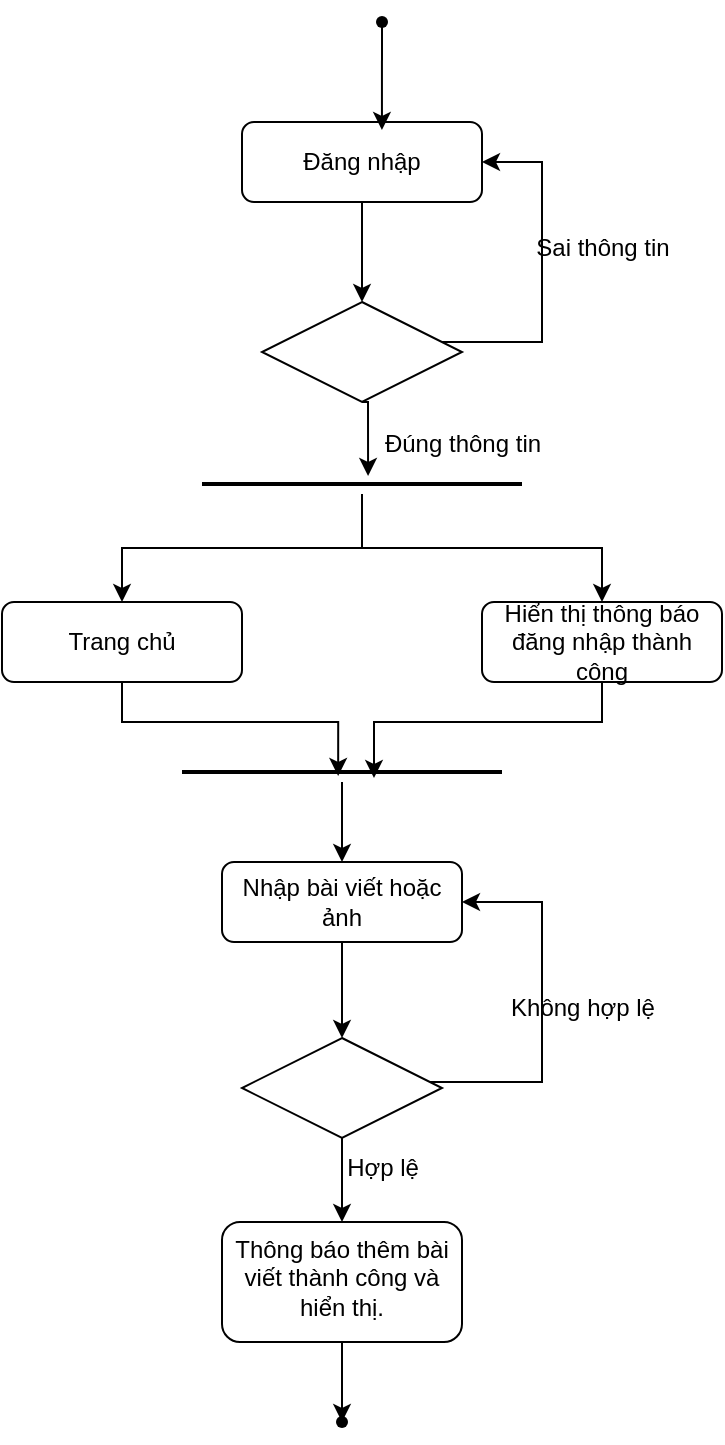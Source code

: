 <mxfile version="25.0.3" pages="7">
  <diagram id="C5RBs43oDa-KdzZeNtuy" name="Đăng bài">
    <mxGraphModel dx="1122" dy="761" grid="1" gridSize="10" guides="1" tooltips="1" connect="1" arrows="1" fold="1" page="1" pageScale="1" pageWidth="827" pageHeight="1169" math="0" shadow="0">
      <root>
        <mxCell id="WIyWlLk6GJQsqaUBKTNV-0" />
        <mxCell id="WIyWlLk6GJQsqaUBKTNV-1" parent="WIyWlLk6GJQsqaUBKTNV-0" />
        <mxCell id="nkSEJ56gzeVU7RZWHMSA-31" style="edgeStyle=orthogonalEdgeStyle;rounded=0;orthogonalLoop=1;jettySize=auto;html=1;" edge="1" parent="WIyWlLk6GJQsqaUBKTNV-1" source="WIyWlLk6GJQsqaUBKTNV-3" target="WIyWlLk6GJQsqaUBKTNV-6">
          <mxGeometry relative="1" as="geometry" />
        </mxCell>
        <mxCell id="WIyWlLk6GJQsqaUBKTNV-3" value="Đăng nhập" style="rounded=1;whiteSpace=wrap;html=1;fontSize=12;glass=0;strokeWidth=1;shadow=0;" parent="WIyWlLk6GJQsqaUBKTNV-1" vertex="1">
          <mxGeometry x="290" y="90" width="120" height="40" as="geometry" />
        </mxCell>
        <mxCell id="nkSEJ56gzeVU7RZWHMSA-39" style="edgeStyle=orthogonalEdgeStyle;rounded=0;orthogonalLoop=1;jettySize=auto;html=1;entryX=1;entryY=0.5;entryDx=0;entryDy=0;" edge="1" parent="WIyWlLk6GJQsqaUBKTNV-1" source="WIyWlLk6GJQsqaUBKTNV-6" target="WIyWlLk6GJQsqaUBKTNV-3">
          <mxGeometry relative="1" as="geometry">
            <Array as="points">
              <mxPoint x="440" y="200" />
              <mxPoint x="440" y="110" />
            </Array>
          </mxGeometry>
        </mxCell>
        <mxCell id="WIyWlLk6GJQsqaUBKTNV-6" value="" style="rhombus;whiteSpace=wrap;html=1;shadow=0;fontFamily=Helvetica;fontSize=12;align=center;strokeWidth=1;spacing=6;spacingTop=-4;" parent="WIyWlLk6GJQsqaUBKTNV-1" vertex="1">
          <mxGeometry x="300" y="180" width="100" height="50" as="geometry" />
        </mxCell>
        <mxCell id="nkSEJ56gzeVU7RZWHMSA-0" value="" style="shape=waypoint;sketch=0;fillStyle=solid;size=6;pointerEvents=1;points=[];fillColor=none;resizable=0;rotatable=0;perimeter=centerPerimeter;snapToPoint=1;" vertex="1" parent="WIyWlLk6GJQsqaUBKTNV-1">
          <mxGeometry x="350" y="30" width="20" height="20" as="geometry" />
        </mxCell>
        <mxCell id="nkSEJ56gzeVU7RZWHMSA-35" style="edgeStyle=orthogonalEdgeStyle;rounded=0;orthogonalLoop=1;jettySize=auto;html=1;entryX=0.5;entryY=0;entryDx=0;entryDy=0;" edge="1" parent="WIyWlLk6GJQsqaUBKTNV-1" source="nkSEJ56gzeVU7RZWHMSA-2" target="nkSEJ56gzeVU7RZWHMSA-3">
          <mxGeometry relative="1" as="geometry" />
        </mxCell>
        <mxCell id="nkSEJ56gzeVU7RZWHMSA-36" style="edgeStyle=orthogonalEdgeStyle;rounded=0;orthogonalLoop=1;jettySize=auto;html=1;entryX=0.5;entryY=0;entryDx=0;entryDy=0;" edge="1" parent="WIyWlLk6GJQsqaUBKTNV-1" source="nkSEJ56gzeVU7RZWHMSA-2" target="nkSEJ56gzeVU7RZWHMSA-4">
          <mxGeometry relative="1" as="geometry" />
        </mxCell>
        <mxCell id="nkSEJ56gzeVU7RZWHMSA-2" value="" style="line;strokeWidth=2;html=1;" vertex="1" parent="WIyWlLk6GJQsqaUBKTNV-1">
          <mxGeometry x="270" y="266" width="160" height="10" as="geometry" />
        </mxCell>
        <mxCell id="nkSEJ56gzeVU7RZWHMSA-3" value="Trang chủ" style="rounded=1;whiteSpace=wrap;html=1;fontSize=12;glass=0;strokeWidth=1;shadow=0;" vertex="1" parent="WIyWlLk6GJQsqaUBKTNV-1">
          <mxGeometry x="170" y="330" width="120" height="40" as="geometry" />
        </mxCell>
        <mxCell id="nkSEJ56gzeVU7RZWHMSA-4" value="Hiển thị thông báo đăng nhập thành công" style="rounded=1;whiteSpace=wrap;html=1;fontSize=12;glass=0;strokeWidth=1;shadow=0;" vertex="1" parent="WIyWlLk6GJQsqaUBKTNV-1">
          <mxGeometry x="410" y="330" width="120" height="40" as="geometry" />
        </mxCell>
        <mxCell id="nkSEJ56gzeVU7RZWHMSA-29" style="edgeStyle=orthogonalEdgeStyle;rounded=0;orthogonalLoop=1;jettySize=auto;html=1;" edge="1" parent="WIyWlLk6GJQsqaUBKTNV-1" source="nkSEJ56gzeVU7RZWHMSA-5" target="nkSEJ56gzeVU7RZWHMSA-6">
          <mxGeometry relative="1" as="geometry" />
        </mxCell>
        <mxCell id="nkSEJ56gzeVU7RZWHMSA-5" value="" style="line;strokeWidth=2;html=1;" vertex="1" parent="WIyWlLk6GJQsqaUBKTNV-1">
          <mxGeometry x="260" y="410" width="160" height="10" as="geometry" />
        </mxCell>
        <mxCell id="nkSEJ56gzeVU7RZWHMSA-23" value="" style="edgeStyle=orthogonalEdgeStyle;rounded=0;orthogonalLoop=1;jettySize=auto;html=1;" edge="1" parent="WIyWlLk6GJQsqaUBKTNV-1" source="nkSEJ56gzeVU7RZWHMSA-6" target="nkSEJ56gzeVU7RZWHMSA-18">
          <mxGeometry relative="1" as="geometry" />
        </mxCell>
        <mxCell id="nkSEJ56gzeVU7RZWHMSA-6" value="Nhập bài viết hoặc ảnh" style="rounded=1;whiteSpace=wrap;html=1;fontSize=12;glass=0;strokeWidth=1;shadow=0;" vertex="1" parent="WIyWlLk6GJQsqaUBKTNV-1">
          <mxGeometry x="280" y="460" width="120" height="40" as="geometry" />
        </mxCell>
        <mxCell id="nkSEJ56gzeVU7RZWHMSA-25" value="" style="edgeStyle=orthogonalEdgeStyle;rounded=0;orthogonalLoop=1;jettySize=auto;html=1;" edge="1" parent="WIyWlLk6GJQsqaUBKTNV-1" source="nkSEJ56gzeVU7RZWHMSA-18" target="nkSEJ56gzeVU7RZWHMSA-24">
          <mxGeometry relative="1" as="geometry" />
        </mxCell>
        <mxCell id="nkSEJ56gzeVU7RZWHMSA-27" style="edgeStyle=orthogonalEdgeStyle;rounded=0;orthogonalLoop=1;jettySize=auto;html=1;entryX=1;entryY=0.5;entryDx=0;entryDy=0;" edge="1" parent="WIyWlLk6GJQsqaUBKTNV-1" source="nkSEJ56gzeVU7RZWHMSA-18" target="nkSEJ56gzeVU7RZWHMSA-6">
          <mxGeometry relative="1" as="geometry">
            <Array as="points">
              <mxPoint x="440" y="570" />
              <mxPoint x="440" y="480" />
            </Array>
          </mxGeometry>
        </mxCell>
        <mxCell id="nkSEJ56gzeVU7RZWHMSA-18" value="" style="rhombus;whiteSpace=wrap;html=1;shadow=0;fontFamily=Helvetica;fontSize=12;align=center;strokeWidth=1;spacing=6;spacingTop=-4;" vertex="1" parent="WIyWlLk6GJQsqaUBKTNV-1">
          <mxGeometry x="290" y="548" width="100" height="50" as="geometry" />
        </mxCell>
        <mxCell id="nkSEJ56gzeVU7RZWHMSA-45" value="" style="edgeStyle=orthogonalEdgeStyle;rounded=0;orthogonalLoop=1;jettySize=auto;html=1;" edge="1" parent="WIyWlLk6GJQsqaUBKTNV-1" source="nkSEJ56gzeVU7RZWHMSA-24" target="nkSEJ56gzeVU7RZWHMSA-44">
          <mxGeometry relative="1" as="geometry" />
        </mxCell>
        <mxCell id="nkSEJ56gzeVU7RZWHMSA-24" value="Thông báo thêm bài viết thành công và hiển thị." style="rounded=1;whiteSpace=wrap;html=1;shadow=0;strokeWidth=1;spacing=6;spacingTop=-4;" vertex="1" parent="WIyWlLk6GJQsqaUBKTNV-1">
          <mxGeometry x="280" y="640" width="120" height="60" as="geometry" />
        </mxCell>
        <mxCell id="nkSEJ56gzeVU7RZWHMSA-26" value="Hợp lệ" style="text;html=1;align=center;verticalAlign=middle;resizable=0;points=[];autosize=1;strokeColor=none;fillColor=none;" vertex="1" parent="WIyWlLk6GJQsqaUBKTNV-1">
          <mxGeometry x="330" y="598" width="60" height="30" as="geometry" />
        </mxCell>
        <mxCell id="nkSEJ56gzeVU7RZWHMSA-28" value="Không hợp lệ" style="text;html=1;align=center;verticalAlign=middle;resizable=0;points=[];autosize=1;strokeColor=none;fillColor=none;" vertex="1" parent="WIyWlLk6GJQsqaUBKTNV-1">
          <mxGeometry x="410" y="518" width="100" height="30" as="geometry" />
        </mxCell>
        <mxCell id="nkSEJ56gzeVU7RZWHMSA-34" style="edgeStyle=orthogonalEdgeStyle;rounded=0;orthogonalLoop=1;jettySize=auto;html=1;exitX=0.5;exitY=1;exitDx=0;exitDy=0;entryX=0.519;entryY=0.1;entryDx=0;entryDy=0;entryPerimeter=0;" edge="1" parent="WIyWlLk6GJQsqaUBKTNV-1" source="WIyWlLk6GJQsqaUBKTNV-6" target="nkSEJ56gzeVU7RZWHMSA-2">
          <mxGeometry relative="1" as="geometry" />
        </mxCell>
        <mxCell id="nkSEJ56gzeVU7RZWHMSA-37" style="edgeStyle=orthogonalEdgeStyle;rounded=0;orthogonalLoop=1;jettySize=auto;html=1;exitX=0.5;exitY=1;exitDx=0;exitDy=0;entryX=0.488;entryY=0.7;entryDx=0;entryDy=0;entryPerimeter=0;" edge="1" parent="WIyWlLk6GJQsqaUBKTNV-1" source="nkSEJ56gzeVU7RZWHMSA-3" target="nkSEJ56gzeVU7RZWHMSA-5">
          <mxGeometry relative="1" as="geometry" />
        </mxCell>
        <mxCell id="nkSEJ56gzeVU7RZWHMSA-38" style="edgeStyle=orthogonalEdgeStyle;rounded=0;orthogonalLoop=1;jettySize=auto;html=1;exitX=0.5;exitY=1;exitDx=0;exitDy=0;entryX=0.6;entryY=0.8;entryDx=0;entryDy=0;entryPerimeter=0;" edge="1" parent="WIyWlLk6GJQsqaUBKTNV-1" source="nkSEJ56gzeVU7RZWHMSA-4" target="nkSEJ56gzeVU7RZWHMSA-5">
          <mxGeometry relative="1" as="geometry" />
        </mxCell>
        <mxCell id="nkSEJ56gzeVU7RZWHMSA-41" value="Sai thông tin" style="text;html=1;align=center;verticalAlign=middle;resizable=0;points=[];autosize=1;strokeColor=none;fillColor=none;" vertex="1" parent="WIyWlLk6GJQsqaUBKTNV-1">
          <mxGeometry x="425" y="138" width="90" height="30" as="geometry" />
        </mxCell>
        <mxCell id="nkSEJ56gzeVU7RZWHMSA-42" value="Đúng thông tin" style="text;html=1;align=center;verticalAlign=middle;resizable=0;points=[];autosize=1;strokeColor=none;fillColor=none;" vertex="1" parent="WIyWlLk6GJQsqaUBKTNV-1">
          <mxGeometry x="350" y="236" width="100" height="30" as="geometry" />
        </mxCell>
        <mxCell id="nkSEJ56gzeVU7RZWHMSA-44" value="" style="shape=waypoint;sketch=0;size=6;pointerEvents=1;points=[];fillColor=default;resizable=0;rotatable=0;perimeter=centerPerimeter;snapToPoint=1;rounded=1;shadow=0;strokeWidth=1;spacing=6;spacingTop=-4;" vertex="1" parent="WIyWlLk6GJQsqaUBKTNV-1">
          <mxGeometry x="330" y="730" width="20" height="20" as="geometry" />
        </mxCell>
        <mxCell id="nkSEJ56gzeVU7RZWHMSA-46" style="edgeStyle=orthogonalEdgeStyle;rounded=0;orthogonalLoop=1;jettySize=auto;html=1;entryX=0.583;entryY=0.1;entryDx=0;entryDy=0;entryPerimeter=0;" edge="1" parent="WIyWlLk6GJQsqaUBKTNV-1" source="nkSEJ56gzeVU7RZWHMSA-0" target="WIyWlLk6GJQsqaUBKTNV-3">
          <mxGeometry relative="1" as="geometry" />
        </mxCell>
      </root>
    </mxGraphModel>
  </diagram>
  <diagram id="K90Yf_XAhgOOev54uccW" name="Like, unlike">
    <mxGraphModel dx="1122" dy="761" grid="1" gridSize="10" guides="1" tooltips="1" connect="1" arrows="1" fold="1" page="1" pageScale="1" pageWidth="827" pageHeight="1169" math="0" shadow="0">
      <root>
        <mxCell id="0" />
        <mxCell id="1" parent="0" />
        <mxCell id="tVnzVHlDofgtO9YpTmEy-1" style="edgeStyle=orthogonalEdgeStyle;rounded=0;orthogonalLoop=1;jettySize=auto;html=1;" edge="1" parent="1" source="tVnzVHlDofgtO9YpTmEy-2" target="tVnzVHlDofgtO9YpTmEy-4">
          <mxGeometry relative="1" as="geometry" />
        </mxCell>
        <mxCell id="tVnzVHlDofgtO9YpTmEy-2" value="Đăng nhập" style="rounded=1;whiteSpace=wrap;html=1;fontSize=12;glass=0;strokeWidth=1;shadow=0;" vertex="1" parent="1">
          <mxGeometry x="290" y="90" width="120" height="40" as="geometry" />
        </mxCell>
        <mxCell id="tVnzVHlDofgtO9YpTmEy-3" style="edgeStyle=orthogonalEdgeStyle;rounded=0;orthogonalLoop=1;jettySize=auto;html=1;entryX=1;entryY=0.5;entryDx=0;entryDy=0;" edge="1" parent="1" source="tVnzVHlDofgtO9YpTmEy-4" target="tVnzVHlDofgtO9YpTmEy-2">
          <mxGeometry relative="1" as="geometry">
            <Array as="points">
              <mxPoint x="440" y="200" />
              <mxPoint x="440" y="110" />
            </Array>
          </mxGeometry>
        </mxCell>
        <mxCell id="tVnzVHlDofgtO9YpTmEy-4" value="" style="rhombus;whiteSpace=wrap;html=1;shadow=0;fontFamily=Helvetica;fontSize=12;align=center;strokeWidth=1;spacing=6;spacingTop=-4;" vertex="1" parent="1">
          <mxGeometry x="300" y="180" width="100" height="50" as="geometry" />
        </mxCell>
        <mxCell id="tVnzVHlDofgtO9YpTmEy-5" value="" style="shape=waypoint;sketch=0;fillStyle=solid;size=6;pointerEvents=1;points=[];fillColor=none;resizable=0;rotatable=0;perimeter=centerPerimeter;snapToPoint=1;" vertex="1" parent="1">
          <mxGeometry x="350" y="30" width="20" height="20" as="geometry" />
        </mxCell>
        <mxCell id="tVnzVHlDofgtO9YpTmEy-6" style="edgeStyle=orthogonalEdgeStyle;rounded=0;orthogonalLoop=1;jettySize=auto;html=1;entryX=0.5;entryY=0;entryDx=0;entryDy=0;" edge="1" parent="1" source="tVnzVHlDofgtO9YpTmEy-8" target="tVnzVHlDofgtO9YpTmEy-9">
          <mxGeometry relative="1" as="geometry" />
        </mxCell>
        <mxCell id="tVnzVHlDofgtO9YpTmEy-7" style="edgeStyle=orthogonalEdgeStyle;rounded=0;orthogonalLoop=1;jettySize=auto;html=1;entryX=0.5;entryY=0;entryDx=0;entryDy=0;" edge="1" parent="1" source="tVnzVHlDofgtO9YpTmEy-8" target="tVnzVHlDofgtO9YpTmEy-10">
          <mxGeometry relative="1" as="geometry" />
        </mxCell>
        <mxCell id="tVnzVHlDofgtO9YpTmEy-8" value="" style="line;strokeWidth=2;html=1;" vertex="1" parent="1">
          <mxGeometry x="270" y="266" width="160" height="10" as="geometry" />
        </mxCell>
        <mxCell id="tVnzVHlDofgtO9YpTmEy-9" value="Trang chủ" style="rounded=1;whiteSpace=wrap;html=1;fontSize=12;glass=0;strokeWidth=1;shadow=0;" vertex="1" parent="1">
          <mxGeometry x="170" y="330" width="120" height="40" as="geometry" />
        </mxCell>
        <mxCell id="tVnzVHlDofgtO9YpTmEy-10" value="Hiển thị thông báo đăng nhập thành công" style="rounded=1;whiteSpace=wrap;html=1;fontSize=12;glass=0;strokeWidth=1;shadow=0;" vertex="1" parent="1">
          <mxGeometry x="410" y="330" width="120" height="40" as="geometry" />
        </mxCell>
        <mxCell id="tVnzVHlDofgtO9YpTmEy-11" style="edgeStyle=orthogonalEdgeStyle;rounded=0;orthogonalLoop=1;jettySize=auto;html=1;" edge="1" parent="1" source="tVnzVHlDofgtO9YpTmEy-12" target="tVnzVHlDofgtO9YpTmEy-14">
          <mxGeometry relative="1" as="geometry" />
        </mxCell>
        <mxCell id="tVnzVHlDofgtO9YpTmEy-12" value="" style="line;strokeWidth=2;html=1;" vertex="1" parent="1">
          <mxGeometry x="260" y="410" width="160" height="10" as="geometry" />
        </mxCell>
        <mxCell id="tVnzVHlDofgtO9YpTmEy-13" value="" style="edgeStyle=orthogonalEdgeStyle;rounded=0;orthogonalLoop=1;jettySize=auto;html=1;" edge="1" parent="1" source="tVnzVHlDofgtO9YpTmEy-14" target="tVnzVHlDofgtO9YpTmEy-17">
          <mxGeometry relative="1" as="geometry" />
        </mxCell>
        <mxCell id="tVnzVHlDofgtO9YpTmEy-14" value="Nhấn vào nút tim" style="rounded=1;whiteSpace=wrap;html=1;fontSize=12;glass=0;strokeWidth=1;shadow=0;" vertex="1" parent="1">
          <mxGeometry x="280" y="460" width="120" height="40" as="geometry" />
        </mxCell>
        <mxCell id="tVnzVHlDofgtO9YpTmEy-15" value="" style="edgeStyle=orthogonalEdgeStyle;rounded=0;orthogonalLoop=1;jettySize=auto;html=1;" edge="1" parent="1" source="tVnzVHlDofgtO9YpTmEy-17" target="tVnzVHlDofgtO9YpTmEy-19">
          <mxGeometry relative="1" as="geometry" />
        </mxCell>
        <mxCell id="tVnzVHlDofgtO9YpTmEy-29" style="edgeStyle=orthogonalEdgeStyle;rounded=0;orthogonalLoop=1;jettySize=auto;html=1;" edge="1" parent="1" source="tVnzVHlDofgtO9YpTmEy-17">
          <mxGeometry relative="1" as="geometry">
            <mxPoint x="470" y="650" as="targetPoint" />
          </mxGeometry>
        </mxCell>
        <mxCell id="tVnzVHlDofgtO9YpTmEy-17" value="" style="rhombus;whiteSpace=wrap;html=1;shadow=0;fontFamily=Helvetica;fontSize=12;align=center;strokeWidth=1;spacing=6;spacingTop=-4;" vertex="1" parent="1">
          <mxGeometry x="290" y="548" width="100" height="50" as="geometry" />
        </mxCell>
        <mxCell id="tVnzVHlDofgtO9YpTmEy-18" value="" style="edgeStyle=orthogonalEdgeStyle;rounded=0;orthogonalLoop=1;jettySize=auto;html=1;" edge="1" parent="1" source="tVnzVHlDofgtO9YpTmEy-19" target="tVnzVHlDofgtO9YpTmEy-27">
          <mxGeometry relative="1" as="geometry" />
        </mxCell>
        <mxCell id="tVnzVHlDofgtO9YpTmEy-19" value="Huỷ like" style="rounded=1;whiteSpace=wrap;html=1;shadow=0;strokeWidth=1;spacing=6;spacingTop=-4;" vertex="1" parent="1">
          <mxGeometry x="150" y="650" width="120" height="60" as="geometry" />
        </mxCell>
        <mxCell id="tVnzVHlDofgtO9YpTmEy-20" value="đã like" style="text;html=1;align=center;verticalAlign=middle;resizable=0;points=[];autosize=1;strokeColor=none;fillColor=none;" vertex="1" parent="1">
          <mxGeometry x="220" y="568" width="60" height="30" as="geometry" />
        </mxCell>
        <mxCell id="tVnzVHlDofgtO9YpTmEy-22" style="edgeStyle=orthogonalEdgeStyle;rounded=0;orthogonalLoop=1;jettySize=auto;html=1;exitX=0.5;exitY=1;exitDx=0;exitDy=0;entryX=0.519;entryY=0.1;entryDx=0;entryDy=0;entryPerimeter=0;" edge="1" parent="1" source="tVnzVHlDofgtO9YpTmEy-4" target="tVnzVHlDofgtO9YpTmEy-8">
          <mxGeometry relative="1" as="geometry" />
        </mxCell>
        <mxCell id="tVnzVHlDofgtO9YpTmEy-23" style="edgeStyle=orthogonalEdgeStyle;rounded=0;orthogonalLoop=1;jettySize=auto;html=1;exitX=0.5;exitY=1;exitDx=0;exitDy=0;entryX=0.488;entryY=0.7;entryDx=0;entryDy=0;entryPerimeter=0;" edge="1" parent="1" source="tVnzVHlDofgtO9YpTmEy-9" target="tVnzVHlDofgtO9YpTmEy-12">
          <mxGeometry relative="1" as="geometry" />
        </mxCell>
        <mxCell id="tVnzVHlDofgtO9YpTmEy-24" style="edgeStyle=orthogonalEdgeStyle;rounded=0;orthogonalLoop=1;jettySize=auto;html=1;exitX=0.5;exitY=1;exitDx=0;exitDy=0;entryX=0.6;entryY=0.8;entryDx=0;entryDy=0;entryPerimeter=0;" edge="1" parent="1" source="tVnzVHlDofgtO9YpTmEy-10" target="tVnzVHlDofgtO9YpTmEy-12">
          <mxGeometry relative="1" as="geometry" />
        </mxCell>
        <mxCell id="tVnzVHlDofgtO9YpTmEy-25" value="Sai thông tin" style="text;html=1;align=center;verticalAlign=middle;resizable=0;points=[];autosize=1;strokeColor=none;fillColor=none;" vertex="1" parent="1">
          <mxGeometry x="425" y="138" width="90" height="30" as="geometry" />
        </mxCell>
        <mxCell id="tVnzVHlDofgtO9YpTmEy-26" value="Đúng thông tin" style="text;html=1;align=center;verticalAlign=middle;resizable=0;points=[];autosize=1;strokeColor=none;fillColor=none;" vertex="1" parent="1">
          <mxGeometry x="350" y="236" width="100" height="30" as="geometry" />
        </mxCell>
        <mxCell id="tVnzVHlDofgtO9YpTmEy-27" value="" style="shape=waypoint;sketch=0;size=6;pointerEvents=1;points=[];fillColor=default;resizable=0;rotatable=0;perimeter=centerPerimeter;snapToPoint=1;rounded=1;shadow=0;strokeWidth=1;spacing=6;spacingTop=-4;" vertex="1" parent="1">
          <mxGeometry x="330" y="730" width="20" height="20" as="geometry" />
        </mxCell>
        <mxCell id="tVnzVHlDofgtO9YpTmEy-28" style="edgeStyle=orthogonalEdgeStyle;rounded=0;orthogonalLoop=1;jettySize=auto;html=1;entryX=0.583;entryY=0.1;entryDx=0;entryDy=0;entryPerimeter=0;" edge="1" parent="1" source="tVnzVHlDofgtO9YpTmEy-5" target="tVnzVHlDofgtO9YpTmEy-2">
          <mxGeometry relative="1" as="geometry" />
        </mxCell>
        <mxCell id="tVnzVHlDofgtO9YpTmEy-30" value="Like" style="rounded=1;whiteSpace=wrap;html=1;shadow=0;strokeWidth=1;spacing=6;spacingTop=-4;" vertex="1" parent="1">
          <mxGeometry x="395" y="650" width="120" height="60" as="geometry" />
        </mxCell>
        <mxCell id="tVnzVHlDofgtO9YpTmEy-31" value="chưa like" style="text;html=1;align=center;verticalAlign=middle;resizable=0;points=[];autosize=1;strokeColor=none;fillColor=none;" vertex="1" parent="1">
          <mxGeometry x="395" y="568" width="70" height="30" as="geometry" />
        </mxCell>
        <mxCell id="tVnzVHlDofgtO9YpTmEy-32" style="edgeStyle=orthogonalEdgeStyle;rounded=0;orthogonalLoop=1;jettySize=auto;html=1;entryX=0.95;entryY=0.1;entryDx=0;entryDy=0;entryPerimeter=0;" edge="1" parent="1" source="tVnzVHlDofgtO9YpTmEy-30" target="tVnzVHlDofgtO9YpTmEy-27">
          <mxGeometry relative="1" as="geometry" />
        </mxCell>
      </root>
    </mxGraphModel>
  </diagram>
  <diagram id="H2X7flmIRP6eViFowatd" name="bình luận">
    <mxGraphModel dx="1122" dy="761" grid="1" gridSize="10" guides="1" tooltips="1" connect="1" arrows="1" fold="1" page="1" pageScale="1" pageWidth="827" pageHeight="1169" math="0" shadow="0">
      <root>
        <mxCell id="0" />
        <mxCell id="1" parent="0" />
        <mxCell id="NW7a0DIN8bMakrjxMVcD-1" style="edgeStyle=orthogonalEdgeStyle;rounded=0;orthogonalLoop=1;jettySize=auto;html=1;" edge="1" parent="1" source="NW7a0DIN8bMakrjxMVcD-2" target="NW7a0DIN8bMakrjxMVcD-4">
          <mxGeometry relative="1" as="geometry" />
        </mxCell>
        <mxCell id="NW7a0DIN8bMakrjxMVcD-2" value="Đăng nhập" style="rounded=1;whiteSpace=wrap;html=1;fontSize=12;glass=0;strokeWidth=1;shadow=0;" vertex="1" parent="1">
          <mxGeometry x="290" y="90" width="120" height="40" as="geometry" />
        </mxCell>
        <mxCell id="NW7a0DIN8bMakrjxMVcD-3" style="edgeStyle=orthogonalEdgeStyle;rounded=0;orthogonalLoop=1;jettySize=auto;html=1;entryX=1;entryY=0.5;entryDx=0;entryDy=0;" edge="1" parent="1" source="NW7a0DIN8bMakrjxMVcD-4" target="NW7a0DIN8bMakrjxMVcD-2">
          <mxGeometry relative="1" as="geometry">
            <Array as="points">
              <mxPoint x="440" y="200" />
              <mxPoint x="440" y="110" />
            </Array>
          </mxGeometry>
        </mxCell>
        <mxCell id="NW7a0DIN8bMakrjxMVcD-4" value="" style="rhombus;whiteSpace=wrap;html=1;shadow=0;fontFamily=Helvetica;fontSize=12;align=center;strokeWidth=1;spacing=6;spacingTop=-4;" vertex="1" parent="1">
          <mxGeometry x="300" y="180" width="100" height="50" as="geometry" />
        </mxCell>
        <mxCell id="NW7a0DIN8bMakrjxMVcD-5" value="" style="shape=waypoint;sketch=0;fillStyle=solid;size=6;pointerEvents=1;points=[];fillColor=none;resizable=0;rotatable=0;perimeter=centerPerimeter;snapToPoint=1;" vertex="1" parent="1">
          <mxGeometry x="350" y="30" width="20" height="20" as="geometry" />
        </mxCell>
        <mxCell id="NW7a0DIN8bMakrjxMVcD-6" style="edgeStyle=orthogonalEdgeStyle;rounded=0;orthogonalLoop=1;jettySize=auto;html=1;entryX=0.5;entryY=0;entryDx=0;entryDy=0;" edge="1" parent="1" source="NW7a0DIN8bMakrjxMVcD-8" target="NW7a0DIN8bMakrjxMVcD-9">
          <mxGeometry relative="1" as="geometry" />
        </mxCell>
        <mxCell id="NW7a0DIN8bMakrjxMVcD-7" style="edgeStyle=orthogonalEdgeStyle;rounded=0;orthogonalLoop=1;jettySize=auto;html=1;entryX=0.5;entryY=0;entryDx=0;entryDy=0;" edge="1" parent="1" source="NW7a0DIN8bMakrjxMVcD-8" target="NW7a0DIN8bMakrjxMVcD-10">
          <mxGeometry relative="1" as="geometry" />
        </mxCell>
        <mxCell id="NW7a0DIN8bMakrjxMVcD-8" value="" style="line;strokeWidth=2;html=1;" vertex="1" parent="1">
          <mxGeometry x="270" y="266" width="160" height="10" as="geometry" />
        </mxCell>
        <mxCell id="NW7a0DIN8bMakrjxMVcD-9" value="Trang chủ" style="rounded=1;whiteSpace=wrap;html=1;fontSize=12;glass=0;strokeWidth=1;shadow=0;" vertex="1" parent="1">
          <mxGeometry x="170" y="330" width="120" height="40" as="geometry" />
        </mxCell>
        <mxCell id="NW7a0DIN8bMakrjxMVcD-10" value="Hiển thị thông báo đăng nhập thành công" style="rounded=1;whiteSpace=wrap;html=1;fontSize=12;glass=0;strokeWidth=1;shadow=0;" vertex="1" parent="1">
          <mxGeometry x="410" y="330" width="120" height="40" as="geometry" />
        </mxCell>
        <mxCell id="NW7a0DIN8bMakrjxMVcD-11" style="edgeStyle=orthogonalEdgeStyle;rounded=0;orthogonalLoop=1;jettySize=auto;html=1;" edge="1" parent="1" source="NW7a0DIN8bMakrjxMVcD-12" target="NW7a0DIN8bMakrjxMVcD-14">
          <mxGeometry relative="1" as="geometry" />
        </mxCell>
        <mxCell id="NW7a0DIN8bMakrjxMVcD-12" value="" style="line;strokeWidth=2;html=1;" vertex="1" parent="1">
          <mxGeometry x="260" y="410" width="160" height="10" as="geometry" />
        </mxCell>
        <mxCell id="NW7a0DIN8bMakrjxMVcD-31" value="" style="edgeStyle=orthogonalEdgeStyle;rounded=0;orthogonalLoop=1;jettySize=auto;html=1;" edge="1" parent="1" source="NW7a0DIN8bMakrjxMVcD-14" target="NW7a0DIN8bMakrjxMVcD-30">
          <mxGeometry relative="1" as="geometry" />
        </mxCell>
        <mxCell id="NW7a0DIN8bMakrjxMVcD-14" value="Nhấn vào biểu tượng bình luận" style="rounded=1;whiteSpace=wrap;html=1;fontSize=12;glass=0;strokeWidth=1;shadow=0;" vertex="1" parent="1">
          <mxGeometry x="280" y="460" width="120" height="40" as="geometry" />
        </mxCell>
        <mxCell id="NW7a0DIN8bMakrjxMVcD-22" style="edgeStyle=orthogonalEdgeStyle;rounded=0;orthogonalLoop=1;jettySize=auto;html=1;exitX=0.5;exitY=1;exitDx=0;exitDy=0;entryX=0.519;entryY=0.1;entryDx=0;entryDy=0;entryPerimeter=0;" edge="1" parent="1" source="NW7a0DIN8bMakrjxMVcD-4" target="NW7a0DIN8bMakrjxMVcD-8">
          <mxGeometry relative="1" as="geometry" />
        </mxCell>
        <mxCell id="NW7a0DIN8bMakrjxMVcD-23" style="edgeStyle=orthogonalEdgeStyle;rounded=0;orthogonalLoop=1;jettySize=auto;html=1;exitX=0.5;exitY=1;exitDx=0;exitDy=0;entryX=0.488;entryY=0.7;entryDx=0;entryDy=0;entryPerimeter=0;" edge="1" parent="1" source="NW7a0DIN8bMakrjxMVcD-9" target="NW7a0DIN8bMakrjxMVcD-12">
          <mxGeometry relative="1" as="geometry" />
        </mxCell>
        <mxCell id="NW7a0DIN8bMakrjxMVcD-24" style="edgeStyle=orthogonalEdgeStyle;rounded=0;orthogonalLoop=1;jettySize=auto;html=1;exitX=0.5;exitY=1;exitDx=0;exitDy=0;entryX=0.6;entryY=0.8;entryDx=0;entryDy=0;entryPerimeter=0;" edge="1" parent="1" source="NW7a0DIN8bMakrjxMVcD-10" target="NW7a0DIN8bMakrjxMVcD-12">
          <mxGeometry relative="1" as="geometry" />
        </mxCell>
        <mxCell id="NW7a0DIN8bMakrjxMVcD-25" value="Sai thông tin" style="text;html=1;align=center;verticalAlign=middle;resizable=0;points=[];autosize=1;strokeColor=none;fillColor=none;" vertex="1" parent="1">
          <mxGeometry x="425" y="138" width="90" height="30" as="geometry" />
        </mxCell>
        <mxCell id="NW7a0DIN8bMakrjxMVcD-26" value="Đúng thông tin" style="text;html=1;align=center;verticalAlign=middle;resizable=0;points=[];autosize=1;strokeColor=none;fillColor=none;" vertex="1" parent="1">
          <mxGeometry x="350" y="236" width="100" height="30" as="geometry" />
        </mxCell>
        <mxCell id="NW7a0DIN8bMakrjxMVcD-28" style="edgeStyle=orthogonalEdgeStyle;rounded=0;orthogonalLoop=1;jettySize=auto;html=1;entryX=0.583;entryY=0.1;entryDx=0;entryDy=0;entryPerimeter=0;" edge="1" parent="1" source="NW7a0DIN8bMakrjxMVcD-5" target="NW7a0DIN8bMakrjxMVcD-2">
          <mxGeometry relative="1" as="geometry" />
        </mxCell>
        <mxCell id="NW7a0DIN8bMakrjxMVcD-33" value="" style="edgeStyle=orthogonalEdgeStyle;rounded=0;orthogonalLoop=1;jettySize=auto;html=1;" edge="1" parent="1" source="NW7a0DIN8bMakrjxMVcD-30" target="NW7a0DIN8bMakrjxMVcD-32">
          <mxGeometry relative="1" as="geometry" />
        </mxCell>
        <mxCell id="NW7a0DIN8bMakrjxMVcD-30" value="Thêm bình luận" style="rounded=1;whiteSpace=wrap;html=1;fontSize=12;glass=0;strokeWidth=1;shadow=0;" vertex="1" parent="1">
          <mxGeometry x="280" y="550" width="120" height="40" as="geometry" />
        </mxCell>
        <mxCell id="NW7a0DIN8bMakrjxMVcD-35" value="" style="edgeStyle=orthogonalEdgeStyle;rounded=0;orthogonalLoop=1;jettySize=auto;html=1;" edge="1" parent="1" source="NW7a0DIN8bMakrjxMVcD-32" target="NW7a0DIN8bMakrjxMVcD-34">
          <mxGeometry relative="1" as="geometry" />
        </mxCell>
        <mxCell id="NW7a0DIN8bMakrjxMVcD-32" value="Thông báo đã bình luận thành công, gửi thông báo đến chủ bài viết" style="rounded=1;whiteSpace=wrap;html=1;fontSize=12;glass=0;strokeWidth=1;shadow=0;" vertex="1" parent="1">
          <mxGeometry x="275" y="630" width="130" height="90" as="geometry" />
        </mxCell>
        <mxCell id="NW7a0DIN8bMakrjxMVcD-34" value="" style="shape=waypoint;sketch=0;size=6;pointerEvents=1;points=[];fillColor=default;resizable=0;rotatable=0;perimeter=centerPerimeter;snapToPoint=1;rounded=1;glass=0;strokeWidth=1;shadow=0;" vertex="1" parent="1">
          <mxGeometry x="330" y="760" width="20" height="20" as="geometry" />
        </mxCell>
      </root>
    </mxGraphModel>
  </diagram>
  <diagram id="QueMavEROySA26WlRAy3" name="xoá bài">
    <mxGraphModel dx="954" dy="647" grid="1" gridSize="10" guides="1" tooltips="1" connect="1" arrows="1" fold="1" page="1" pageScale="1" pageWidth="827" pageHeight="1169" math="0" shadow="0">
      <root>
        <mxCell id="0" />
        <mxCell id="1" parent="0" />
        <mxCell id="dSRdkoJQSqDQ-zwc4JZS-1" style="edgeStyle=orthogonalEdgeStyle;rounded=0;orthogonalLoop=1;jettySize=auto;html=1;" edge="1" parent="1" source="dSRdkoJQSqDQ-zwc4JZS-2" target="dSRdkoJQSqDQ-zwc4JZS-4">
          <mxGeometry relative="1" as="geometry" />
        </mxCell>
        <mxCell id="dSRdkoJQSqDQ-zwc4JZS-2" value="Đăng nhập" style="rounded=1;whiteSpace=wrap;html=1;fontSize=12;glass=0;strokeWidth=1;shadow=0;" vertex="1" parent="1">
          <mxGeometry x="290" y="90" width="120" height="40" as="geometry" />
        </mxCell>
        <mxCell id="dSRdkoJQSqDQ-zwc4JZS-3" style="edgeStyle=orthogonalEdgeStyle;rounded=0;orthogonalLoop=1;jettySize=auto;html=1;entryX=1;entryY=0.5;entryDx=0;entryDy=0;" edge="1" parent="1" source="dSRdkoJQSqDQ-zwc4JZS-4" target="dSRdkoJQSqDQ-zwc4JZS-2">
          <mxGeometry relative="1" as="geometry">
            <Array as="points">
              <mxPoint x="440" y="200" />
              <mxPoint x="440" y="110" />
            </Array>
          </mxGeometry>
        </mxCell>
        <mxCell id="dSRdkoJQSqDQ-zwc4JZS-4" value="" style="rhombus;whiteSpace=wrap;html=1;shadow=0;fontFamily=Helvetica;fontSize=12;align=center;strokeWidth=1;spacing=6;spacingTop=-4;" vertex="1" parent="1">
          <mxGeometry x="300" y="180" width="100" height="50" as="geometry" />
        </mxCell>
        <mxCell id="dSRdkoJQSqDQ-zwc4JZS-5" value="" style="shape=waypoint;sketch=0;fillStyle=solid;size=6;pointerEvents=1;points=[];fillColor=none;resizable=0;rotatable=0;perimeter=centerPerimeter;snapToPoint=1;" vertex="1" parent="1">
          <mxGeometry x="350" y="30" width="20" height="20" as="geometry" />
        </mxCell>
        <mxCell id="dSRdkoJQSqDQ-zwc4JZS-6" style="edgeStyle=orthogonalEdgeStyle;rounded=0;orthogonalLoop=1;jettySize=auto;html=1;entryX=0.5;entryY=0;entryDx=0;entryDy=0;" edge="1" parent="1" source="dSRdkoJQSqDQ-zwc4JZS-8" target="dSRdkoJQSqDQ-zwc4JZS-9">
          <mxGeometry relative="1" as="geometry" />
        </mxCell>
        <mxCell id="dSRdkoJQSqDQ-zwc4JZS-7" style="edgeStyle=orthogonalEdgeStyle;rounded=0;orthogonalLoop=1;jettySize=auto;html=1;entryX=0.5;entryY=0;entryDx=0;entryDy=0;" edge="1" parent="1" source="dSRdkoJQSqDQ-zwc4JZS-8" target="dSRdkoJQSqDQ-zwc4JZS-10">
          <mxGeometry relative="1" as="geometry" />
        </mxCell>
        <mxCell id="dSRdkoJQSqDQ-zwc4JZS-8" value="" style="line;strokeWidth=2;html=1;" vertex="1" parent="1">
          <mxGeometry x="270" y="266" width="160" height="10" as="geometry" />
        </mxCell>
        <mxCell id="dSRdkoJQSqDQ-zwc4JZS-9" value="Trang chủ" style="rounded=1;whiteSpace=wrap;html=1;fontSize=12;glass=0;strokeWidth=1;shadow=0;" vertex="1" parent="1">
          <mxGeometry x="170" y="330" width="120" height="40" as="geometry" />
        </mxCell>
        <mxCell id="dSRdkoJQSqDQ-zwc4JZS-10" value="Hiển thị thông báo đăng nhập thành công" style="rounded=1;whiteSpace=wrap;html=1;fontSize=12;glass=0;strokeWidth=1;shadow=0;" vertex="1" parent="1">
          <mxGeometry x="410" y="330" width="120" height="40" as="geometry" />
        </mxCell>
        <mxCell id="dSRdkoJQSqDQ-zwc4JZS-11" style="edgeStyle=orthogonalEdgeStyle;rounded=0;orthogonalLoop=1;jettySize=auto;html=1;" edge="1" parent="1" source="dSRdkoJQSqDQ-zwc4JZS-12" target="dSRdkoJQSqDQ-zwc4JZS-14">
          <mxGeometry relative="1" as="geometry" />
        </mxCell>
        <mxCell id="dSRdkoJQSqDQ-zwc4JZS-12" value="" style="line;strokeWidth=2;html=1;" vertex="1" parent="1">
          <mxGeometry x="260" y="410" width="160" height="10" as="geometry" />
        </mxCell>
        <mxCell id="dSRdkoJQSqDQ-zwc4JZS-26" style="edgeStyle=orthogonalEdgeStyle;rounded=0;orthogonalLoop=1;jettySize=auto;html=1;entryX=0.5;entryY=0;entryDx=0;entryDy=0;" edge="1" parent="1" source="dSRdkoJQSqDQ-zwc4JZS-14" target="dSRdkoJQSqDQ-zwc4JZS-24">
          <mxGeometry relative="1" as="geometry" />
        </mxCell>
        <mxCell id="dSRdkoJQSqDQ-zwc4JZS-14" value="Nhấn vào biểu tượng thùng rác" style="rounded=1;whiteSpace=wrap;html=1;fontSize=12;glass=0;strokeWidth=1;shadow=0;" vertex="1" parent="1">
          <mxGeometry x="280" y="460" width="120" height="40" as="geometry" />
        </mxCell>
        <mxCell id="dSRdkoJQSqDQ-zwc4JZS-15" style="edgeStyle=orthogonalEdgeStyle;rounded=0;orthogonalLoop=1;jettySize=auto;html=1;exitX=0.5;exitY=1;exitDx=0;exitDy=0;entryX=0.519;entryY=0.1;entryDx=0;entryDy=0;entryPerimeter=0;" edge="1" parent="1" source="dSRdkoJQSqDQ-zwc4JZS-4" target="dSRdkoJQSqDQ-zwc4JZS-8">
          <mxGeometry relative="1" as="geometry" />
        </mxCell>
        <mxCell id="dSRdkoJQSqDQ-zwc4JZS-16" style="edgeStyle=orthogonalEdgeStyle;rounded=0;orthogonalLoop=1;jettySize=auto;html=1;exitX=0.5;exitY=1;exitDx=0;exitDy=0;entryX=0.488;entryY=0.7;entryDx=0;entryDy=0;entryPerimeter=0;" edge="1" parent="1" source="dSRdkoJQSqDQ-zwc4JZS-9" target="dSRdkoJQSqDQ-zwc4JZS-12">
          <mxGeometry relative="1" as="geometry" />
        </mxCell>
        <mxCell id="dSRdkoJQSqDQ-zwc4JZS-17" style="edgeStyle=orthogonalEdgeStyle;rounded=0;orthogonalLoop=1;jettySize=auto;html=1;exitX=0.5;exitY=1;exitDx=0;exitDy=0;entryX=0.6;entryY=0.8;entryDx=0;entryDy=0;entryPerimeter=0;" edge="1" parent="1" source="dSRdkoJQSqDQ-zwc4JZS-10" target="dSRdkoJQSqDQ-zwc4JZS-12">
          <mxGeometry relative="1" as="geometry" />
        </mxCell>
        <mxCell id="dSRdkoJQSqDQ-zwc4JZS-18" value="Sai thông tin" style="text;html=1;align=center;verticalAlign=middle;resizable=0;points=[];autosize=1;strokeColor=none;fillColor=none;" vertex="1" parent="1">
          <mxGeometry x="425" y="138" width="90" height="30" as="geometry" />
        </mxCell>
        <mxCell id="dSRdkoJQSqDQ-zwc4JZS-19" value="Đúng thông tin" style="text;html=1;align=center;verticalAlign=middle;resizable=0;points=[];autosize=1;strokeColor=none;fillColor=none;" vertex="1" parent="1">
          <mxGeometry x="350" y="236" width="100" height="30" as="geometry" />
        </mxCell>
        <mxCell id="dSRdkoJQSqDQ-zwc4JZS-20" style="edgeStyle=orthogonalEdgeStyle;rounded=0;orthogonalLoop=1;jettySize=auto;html=1;entryX=0.583;entryY=0.1;entryDx=0;entryDy=0;entryPerimeter=0;" edge="1" parent="1" source="dSRdkoJQSqDQ-zwc4JZS-5" target="dSRdkoJQSqDQ-zwc4JZS-2">
          <mxGeometry relative="1" as="geometry" />
        </mxCell>
        <mxCell id="dSRdkoJQSqDQ-zwc4JZS-23" value="" style="edgeStyle=orthogonalEdgeStyle;rounded=0;orthogonalLoop=1;jettySize=auto;html=1;" edge="1" parent="1" source="dSRdkoJQSqDQ-zwc4JZS-24" target="dSRdkoJQSqDQ-zwc4JZS-25">
          <mxGeometry relative="1" as="geometry" />
        </mxCell>
        <mxCell id="dSRdkoJQSqDQ-zwc4JZS-24" value="Thông báo đã xoá bài viết thành công." style="rounded=1;whiteSpace=wrap;html=1;fontSize=12;glass=0;strokeWidth=1;shadow=0;" vertex="1" parent="1">
          <mxGeometry x="277.5" y="540" width="125" height="60" as="geometry" />
        </mxCell>
        <mxCell id="dSRdkoJQSqDQ-zwc4JZS-25" value="" style="shape=waypoint;sketch=0;size=6;pointerEvents=1;points=[];fillColor=default;resizable=0;rotatable=0;perimeter=centerPerimeter;snapToPoint=1;rounded=1;glass=0;strokeWidth=1;shadow=0;" vertex="1" parent="1">
          <mxGeometry x="330" y="630" width="20" height="20" as="geometry" />
        </mxCell>
      </root>
    </mxGraphModel>
  </diagram>
  <diagram id="aPcrWwLxmipqAJFZv_X8" name="thay đổi thông tin">
    <mxGraphModel dx="1363" dy="924" grid="1" gridSize="10" guides="1" tooltips="1" connect="1" arrows="1" fold="1" page="1" pageScale="1" pageWidth="827" pageHeight="1169" math="0" shadow="0">
      <root>
        <mxCell id="0" />
        <mxCell id="1" parent="0" />
        <mxCell id="5PjDDCBVy4kGNx9l83xt-1" style="edgeStyle=orthogonalEdgeStyle;rounded=0;orthogonalLoop=1;jettySize=auto;html=1;" edge="1" parent="1" source="5PjDDCBVy4kGNx9l83xt-2" target="5PjDDCBVy4kGNx9l83xt-4">
          <mxGeometry relative="1" as="geometry" />
        </mxCell>
        <mxCell id="5PjDDCBVy4kGNx9l83xt-2" value="Đăng nhập" style="rounded=1;whiteSpace=wrap;html=1;fontSize=12;glass=0;strokeWidth=1;shadow=0;" vertex="1" parent="1">
          <mxGeometry x="290" y="90" width="120" height="40" as="geometry" />
        </mxCell>
        <mxCell id="5PjDDCBVy4kGNx9l83xt-3" style="edgeStyle=orthogonalEdgeStyle;rounded=0;orthogonalLoop=1;jettySize=auto;html=1;entryX=1;entryY=0.5;entryDx=0;entryDy=0;" edge="1" parent="1" source="5PjDDCBVy4kGNx9l83xt-4" target="5PjDDCBVy4kGNx9l83xt-2">
          <mxGeometry relative="1" as="geometry">
            <Array as="points">
              <mxPoint x="440" y="200" />
              <mxPoint x="440" y="110" />
            </Array>
          </mxGeometry>
        </mxCell>
        <mxCell id="5PjDDCBVy4kGNx9l83xt-4" value="" style="rhombus;whiteSpace=wrap;html=1;shadow=0;fontFamily=Helvetica;fontSize=12;align=center;strokeWidth=1;spacing=6;spacingTop=-4;" vertex="1" parent="1">
          <mxGeometry x="300" y="180" width="100" height="50" as="geometry" />
        </mxCell>
        <mxCell id="5PjDDCBVy4kGNx9l83xt-5" value="" style="shape=waypoint;sketch=0;fillStyle=solid;size=6;pointerEvents=1;points=[];fillColor=none;resizable=0;rotatable=0;perimeter=centerPerimeter;snapToPoint=1;" vertex="1" parent="1">
          <mxGeometry x="350" y="30" width="20" height="20" as="geometry" />
        </mxCell>
        <mxCell id="5PjDDCBVy4kGNx9l83xt-6" style="edgeStyle=orthogonalEdgeStyle;rounded=0;orthogonalLoop=1;jettySize=auto;html=1;entryX=0.5;entryY=0;entryDx=0;entryDy=0;" edge="1" parent="1" source="5PjDDCBVy4kGNx9l83xt-8" target="5PjDDCBVy4kGNx9l83xt-9">
          <mxGeometry relative="1" as="geometry" />
        </mxCell>
        <mxCell id="5PjDDCBVy4kGNx9l83xt-7" style="edgeStyle=orthogonalEdgeStyle;rounded=0;orthogonalLoop=1;jettySize=auto;html=1;entryX=0.5;entryY=0;entryDx=0;entryDy=0;" edge="1" parent="1" source="5PjDDCBVy4kGNx9l83xt-8" target="5PjDDCBVy4kGNx9l83xt-10">
          <mxGeometry relative="1" as="geometry" />
        </mxCell>
        <mxCell id="5PjDDCBVy4kGNx9l83xt-8" value="" style="line;strokeWidth=2;html=1;" vertex="1" parent="1">
          <mxGeometry x="270" y="266" width="160" height="10" as="geometry" />
        </mxCell>
        <mxCell id="5PjDDCBVy4kGNx9l83xt-9" value="Trang chủ" style="rounded=1;whiteSpace=wrap;html=1;fontSize=12;glass=0;strokeWidth=1;shadow=0;" vertex="1" parent="1">
          <mxGeometry x="170" y="330" width="120" height="40" as="geometry" />
        </mxCell>
        <mxCell id="5PjDDCBVy4kGNx9l83xt-10" value="Hiển thị thông báo đăng nhập thành công" style="rounded=1;whiteSpace=wrap;html=1;fontSize=12;glass=0;strokeWidth=1;shadow=0;" vertex="1" parent="1">
          <mxGeometry x="410" y="330" width="120" height="40" as="geometry" />
        </mxCell>
        <mxCell id="5PjDDCBVy4kGNx9l83xt-11" style="edgeStyle=orthogonalEdgeStyle;rounded=0;orthogonalLoop=1;jettySize=auto;html=1;" edge="1" parent="1" source="5PjDDCBVy4kGNx9l83xt-12" target="5PjDDCBVy4kGNx9l83xt-14">
          <mxGeometry relative="1" as="geometry" />
        </mxCell>
        <mxCell id="5PjDDCBVy4kGNx9l83xt-12" value="" style="line;strokeWidth=2;html=1;" vertex="1" parent="1">
          <mxGeometry x="260" y="410" width="160" height="10" as="geometry" />
        </mxCell>
        <mxCell id="5PjDDCBVy4kGNx9l83xt-13" style="edgeStyle=orthogonalEdgeStyle;rounded=0;orthogonalLoop=1;jettySize=auto;html=1;entryX=0.5;entryY=0;entryDx=0;entryDy=0;" edge="1" parent="1" source="5PjDDCBVy4kGNx9l83xt-14" target="5PjDDCBVy4kGNx9l83xt-22">
          <mxGeometry relative="1" as="geometry" />
        </mxCell>
        <mxCell id="5PjDDCBVy4kGNx9l83xt-14" value="Chuyển đến trang cá nhân" style="rounded=1;whiteSpace=wrap;html=1;fontSize=12;glass=0;strokeWidth=1;shadow=0;" vertex="1" parent="1">
          <mxGeometry x="280" y="460" width="120" height="40" as="geometry" />
        </mxCell>
        <mxCell id="5PjDDCBVy4kGNx9l83xt-15" style="edgeStyle=orthogonalEdgeStyle;rounded=0;orthogonalLoop=1;jettySize=auto;html=1;exitX=0.5;exitY=1;exitDx=0;exitDy=0;entryX=0.519;entryY=0.1;entryDx=0;entryDy=0;entryPerimeter=0;" edge="1" parent="1" source="5PjDDCBVy4kGNx9l83xt-4" target="5PjDDCBVy4kGNx9l83xt-8">
          <mxGeometry relative="1" as="geometry" />
        </mxCell>
        <mxCell id="5PjDDCBVy4kGNx9l83xt-16" style="edgeStyle=orthogonalEdgeStyle;rounded=0;orthogonalLoop=1;jettySize=auto;html=1;exitX=0.5;exitY=1;exitDx=0;exitDy=0;entryX=0.488;entryY=0.7;entryDx=0;entryDy=0;entryPerimeter=0;" edge="1" parent="1" source="5PjDDCBVy4kGNx9l83xt-9" target="5PjDDCBVy4kGNx9l83xt-12">
          <mxGeometry relative="1" as="geometry" />
        </mxCell>
        <mxCell id="5PjDDCBVy4kGNx9l83xt-17" style="edgeStyle=orthogonalEdgeStyle;rounded=0;orthogonalLoop=1;jettySize=auto;html=1;exitX=0.5;exitY=1;exitDx=0;exitDy=0;entryX=0.6;entryY=0.8;entryDx=0;entryDy=0;entryPerimeter=0;" edge="1" parent="1" source="5PjDDCBVy4kGNx9l83xt-10" target="5PjDDCBVy4kGNx9l83xt-12">
          <mxGeometry relative="1" as="geometry" />
        </mxCell>
        <mxCell id="5PjDDCBVy4kGNx9l83xt-18" value="Sai thông tin" style="text;html=1;align=center;verticalAlign=middle;resizable=0;points=[];autosize=1;strokeColor=none;fillColor=none;" vertex="1" parent="1">
          <mxGeometry x="425" y="138" width="90" height="30" as="geometry" />
        </mxCell>
        <mxCell id="5PjDDCBVy4kGNx9l83xt-19" value="Đúng thông tin" style="text;html=1;align=center;verticalAlign=middle;resizable=0;points=[];autosize=1;strokeColor=none;fillColor=none;" vertex="1" parent="1">
          <mxGeometry x="350" y="236" width="100" height="30" as="geometry" />
        </mxCell>
        <mxCell id="5PjDDCBVy4kGNx9l83xt-20" style="edgeStyle=orthogonalEdgeStyle;rounded=0;orthogonalLoop=1;jettySize=auto;html=1;entryX=0.583;entryY=0.1;entryDx=0;entryDy=0;entryPerimeter=0;" edge="1" parent="1" source="5PjDDCBVy4kGNx9l83xt-5" target="5PjDDCBVy4kGNx9l83xt-2">
          <mxGeometry relative="1" as="geometry" />
        </mxCell>
        <mxCell id="5PjDDCBVy4kGNx9l83xt-26" value="" style="edgeStyle=orthogonalEdgeStyle;rounded=0;orthogonalLoop=1;jettySize=auto;html=1;" edge="1" parent="1" source="5PjDDCBVy4kGNx9l83xt-22" target="5PjDDCBVy4kGNx9l83xt-25">
          <mxGeometry relative="1" as="geometry" />
        </mxCell>
        <mxCell id="5PjDDCBVy4kGNx9l83xt-22" value="chọn edit profile" style="rounded=1;whiteSpace=wrap;html=1;fontSize=12;glass=0;strokeWidth=1;shadow=0;" vertex="1" parent="1">
          <mxGeometry x="277.5" y="540" width="125" height="60" as="geometry" />
        </mxCell>
        <mxCell id="5PjDDCBVy4kGNx9l83xt-28" value="" style="edgeStyle=orthogonalEdgeStyle;rounded=0;orthogonalLoop=1;jettySize=auto;html=1;" edge="1" parent="1" source="5PjDDCBVy4kGNx9l83xt-25" target="5PjDDCBVy4kGNx9l83xt-27">
          <mxGeometry relative="1" as="geometry" />
        </mxCell>
        <mxCell id="5PjDDCBVy4kGNx9l83xt-25" value="Nhập các thông tin cần sửa" style="rounded=1;whiteSpace=wrap;html=1;fontSize=12;glass=0;strokeWidth=1;shadow=0;" vertex="1" parent="1">
          <mxGeometry x="277.5" y="640" width="125" height="60" as="geometry" />
        </mxCell>
        <mxCell id="5PjDDCBVy4kGNx9l83xt-30" value="" style="edgeStyle=orthogonalEdgeStyle;rounded=0;orthogonalLoop=1;jettySize=auto;html=1;" edge="1" parent="1" source="5PjDDCBVy4kGNx9l83xt-27" target="5PjDDCBVy4kGNx9l83xt-29">
          <mxGeometry relative="1" as="geometry" />
        </mxCell>
        <mxCell id="5PjDDCBVy4kGNx9l83xt-32" style="edgeStyle=orthogonalEdgeStyle;rounded=0;orthogonalLoop=1;jettySize=auto;html=1;exitX=1;exitY=0.5;exitDx=0;exitDy=0;entryX=1;entryY=0.5;entryDx=0;entryDy=0;" edge="1" parent="1" source="5PjDDCBVy4kGNx9l83xt-27" target="5PjDDCBVy4kGNx9l83xt-25">
          <mxGeometry relative="1" as="geometry">
            <Array as="points">
              <mxPoint x="470" y="770" />
              <mxPoint x="470" y="670" />
            </Array>
          </mxGeometry>
        </mxCell>
        <mxCell id="5PjDDCBVy4kGNx9l83xt-27" value="" style="rhombus;whiteSpace=wrap;html=1;rounded=1;glass=0;strokeWidth=1;shadow=0;" vertex="1" parent="1">
          <mxGeometry x="300" y="730" width="80" height="80" as="geometry" />
        </mxCell>
        <mxCell id="5PjDDCBVy4kGNx9l83xt-36" value="" style="edgeStyle=orthogonalEdgeStyle;rounded=0;orthogonalLoop=1;jettySize=auto;html=1;" edge="1" parent="1" source="5PjDDCBVy4kGNx9l83xt-29" target="5PjDDCBVy4kGNx9l83xt-35">
          <mxGeometry relative="1" as="geometry" />
        </mxCell>
        <mxCell id="5PjDDCBVy4kGNx9l83xt-29" value="Thông báo thay đổi thành công, hiển thị ra màn hình." style="rounded=1;whiteSpace=wrap;html=1;glass=0;strokeWidth=1;shadow=0;" vertex="1" parent="1">
          <mxGeometry x="280" y="850" width="120" height="60" as="geometry" />
        </mxCell>
        <mxCell id="5PjDDCBVy4kGNx9l83xt-31" value="Hợp lệ" style="text;html=1;align=center;verticalAlign=middle;resizable=0;points=[];autosize=1;strokeColor=none;fillColor=none;" vertex="1" parent="1">
          <mxGeometry x="320" y="818" width="60" height="30" as="geometry" />
        </mxCell>
        <mxCell id="5PjDDCBVy4kGNx9l83xt-33" value="Không hợp lệ" style="text;html=1;align=center;verticalAlign=middle;resizable=0;points=[];autosize=1;strokeColor=none;fillColor=none;" vertex="1" parent="1">
          <mxGeometry x="400" y="708" width="100" height="30" as="geometry" />
        </mxCell>
        <mxCell id="5PjDDCBVy4kGNx9l83xt-35" value="" style="shape=waypoint;sketch=0;size=6;pointerEvents=1;points=[];fillColor=default;resizable=0;rotatable=0;perimeter=centerPerimeter;snapToPoint=1;rounded=1;glass=0;strokeWidth=1;shadow=0;" vertex="1" parent="1">
          <mxGeometry x="330" y="950" width="20" height="20" as="geometry" />
        </mxCell>
      </root>
    </mxGraphModel>
  </diagram>
  <diagram id="HZ8YoxbtWLqZ8s3vKh0m" name="thay anhr">
    <mxGraphModel dx="1363" dy="924" grid="1" gridSize="10" guides="1" tooltips="1" connect="1" arrows="1" fold="1" page="1" pageScale="1" pageWidth="827" pageHeight="1169" math="0" shadow="0">
      <root>
        <mxCell id="0" />
        <mxCell id="1" parent="0" />
        <mxCell id="Va4BzN9PQyGZEnPz7Gu2-1" style="edgeStyle=orthogonalEdgeStyle;rounded=0;orthogonalLoop=1;jettySize=auto;html=1;" edge="1" parent="1" source="Va4BzN9PQyGZEnPz7Gu2-2" target="Va4BzN9PQyGZEnPz7Gu2-4">
          <mxGeometry relative="1" as="geometry" />
        </mxCell>
        <mxCell id="Va4BzN9PQyGZEnPz7Gu2-2" value="Đăng nhập" style="rounded=1;whiteSpace=wrap;html=1;fontSize=12;glass=0;strokeWidth=1;shadow=0;" vertex="1" parent="1">
          <mxGeometry x="290" y="90" width="120" height="40" as="geometry" />
        </mxCell>
        <mxCell id="Va4BzN9PQyGZEnPz7Gu2-3" style="edgeStyle=orthogonalEdgeStyle;rounded=0;orthogonalLoop=1;jettySize=auto;html=1;entryX=1;entryY=0.5;entryDx=0;entryDy=0;" edge="1" parent="1" source="Va4BzN9PQyGZEnPz7Gu2-4" target="Va4BzN9PQyGZEnPz7Gu2-2">
          <mxGeometry relative="1" as="geometry">
            <Array as="points">
              <mxPoint x="440" y="200" />
              <mxPoint x="440" y="110" />
            </Array>
          </mxGeometry>
        </mxCell>
        <mxCell id="Va4BzN9PQyGZEnPz7Gu2-4" value="" style="rhombus;whiteSpace=wrap;html=1;shadow=0;fontFamily=Helvetica;fontSize=12;align=center;strokeWidth=1;spacing=6;spacingTop=-4;" vertex="1" parent="1">
          <mxGeometry x="300" y="180" width="100" height="50" as="geometry" />
        </mxCell>
        <mxCell id="Va4BzN9PQyGZEnPz7Gu2-5" value="" style="shape=waypoint;sketch=0;fillStyle=solid;size=6;pointerEvents=1;points=[];fillColor=none;resizable=0;rotatable=0;perimeter=centerPerimeter;snapToPoint=1;" vertex="1" parent="1">
          <mxGeometry x="350" y="30" width="20" height="20" as="geometry" />
        </mxCell>
        <mxCell id="Va4BzN9PQyGZEnPz7Gu2-6" style="edgeStyle=orthogonalEdgeStyle;rounded=0;orthogonalLoop=1;jettySize=auto;html=1;entryX=0.5;entryY=0;entryDx=0;entryDy=0;" edge="1" parent="1" source="Va4BzN9PQyGZEnPz7Gu2-8" target="Va4BzN9PQyGZEnPz7Gu2-9">
          <mxGeometry relative="1" as="geometry" />
        </mxCell>
        <mxCell id="Va4BzN9PQyGZEnPz7Gu2-7" style="edgeStyle=orthogonalEdgeStyle;rounded=0;orthogonalLoop=1;jettySize=auto;html=1;entryX=0.5;entryY=0;entryDx=0;entryDy=0;" edge="1" parent="1" source="Va4BzN9PQyGZEnPz7Gu2-8" target="Va4BzN9PQyGZEnPz7Gu2-10">
          <mxGeometry relative="1" as="geometry" />
        </mxCell>
        <mxCell id="Va4BzN9PQyGZEnPz7Gu2-8" value="" style="line;strokeWidth=2;html=1;" vertex="1" parent="1">
          <mxGeometry x="270" y="266" width="160" height="10" as="geometry" />
        </mxCell>
        <mxCell id="Va4BzN9PQyGZEnPz7Gu2-9" value="Trang chủ" style="rounded=1;whiteSpace=wrap;html=1;fontSize=12;glass=0;strokeWidth=1;shadow=0;" vertex="1" parent="1">
          <mxGeometry x="170" y="330" width="120" height="40" as="geometry" />
        </mxCell>
        <mxCell id="Va4BzN9PQyGZEnPz7Gu2-10" value="Hiển thị thông báo đăng nhập thành công" style="rounded=1;whiteSpace=wrap;html=1;fontSize=12;glass=0;strokeWidth=1;shadow=0;" vertex="1" parent="1">
          <mxGeometry x="410" y="330" width="120" height="40" as="geometry" />
        </mxCell>
        <mxCell id="Va4BzN9PQyGZEnPz7Gu2-11" style="edgeStyle=orthogonalEdgeStyle;rounded=0;orthogonalLoop=1;jettySize=auto;html=1;" edge="1" parent="1" source="Va4BzN9PQyGZEnPz7Gu2-12" target="Va4BzN9PQyGZEnPz7Gu2-14">
          <mxGeometry relative="1" as="geometry" />
        </mxCell>
        <mxCell id="Va4BzN9PQyGZEnPz7Gu2-12" value="" style="line;strokeWidth=2;html=1;" vertex="1" parent="1">
          <mxGeometry x="260" y="410" width="160" height="10" as="geometry" />
        </mxCell>
        <mxCell id="Va4BzN9PQyGZEnPz7Gu2-13" style="edgeStyle=orthogonalEdgeStyle;rounded=0;orthogonalLoop=1;jettySize=auto;html=1;entryX=0.5;entryY=0;entryDx=0;entryDy=0;" edge="1" parent="1" source="Va4BzN9PQyGZEnPz7Gu2-14" target="Va4BzN9PQyGZEnPz7Gu2-22">
          <mxGeometry relative="1" as="geometry" />
        </mxCell>
        <mxCell id="Va4BzN9PQyGZEnPz7Gu2-14" value="Chuyển đến trang cá nhân" style="rounded=1;whiteSpace=wrap;html=1;fontSize=12;glass=0;strokeWidth=1;shadow=0;" vertex="1" parent="1">
          <mxGeometry x="280" y="460" width="120" height="40" as="geometry" />
        </mxCell>
        <mxCell id="Va4BzN9PQyGZEnPz7Gu2-15" style="edgeStyle=orthogonalEdgeStyle;rounded=0;orthogonalLoop=1;jettySize=auto;html=1;exitX=0.5;exitY=1;exitDx=0;exitDy=0;entryX=0.519;entryY=0.1;entryDx=0;entryDy=0;entryPerimeter=0;" edge="1" parent="1" source="Va4BzN9PQyGZEnPz7Gu2-4" target="Va4BzN9PQyGZEnPz7Gu2-8">
          <mxGeometry relative="1" as="geometry" />
        </mxCell>
        <mxCell id="Va4BzN9PQyGZEnPz7Gu2-16" style="edgeStyle=orthogonalEdgeStyle;rounded=0;orthogonalLoop=1;jettySize=auto;html=1;exitX=0.5;exitY=1;exitDx=0;exitDy=0;entryX=0.488;entryY=0.7;entryDx=0;entryDy=0;entryPerimeter=0;" edge="1" parent="1" source="Va4BzN9PQyGZEnPz7Gu2-9" target="Va4BzN9PQyGZEnPz7Gu2-12">
          <mxGeometry relative="1" as="geometry" />
        </mxCell>
        <mxCell id="Va4BzN9PQyGZEnPz7Gu2-17" style="edgeStyle=orthogonalEdgeStyle;rounded=0;orthogonalLoop=1;jettySize=auto;html=1;exitX=0.5;exitY=1;exitDx=0;exitDy=0;entryX=0.6;entryY=0.8;entryDx=0;entryDy=0;entryPerimeter=0;" edge="1" parent="1" source="Va4BzN9PQyGZEnPz7Gu2-10" target="Va4BzN9PQyGZEnPz7Gu2-12">
          <mxGeometry relative="1" as="geometry" />
        </mxCell>
        <mxCell id="Va4BzN9PQyGZEnPz7Gu2-18" value="Sai thông tin" style="text;html=1;align=center;verticalAlign=middle;resizable=0;points=[];autosize=1;strokeColor=none;fillColor=none;" vertex="1" parent="1">
          <mxGeometry x="425" y="138" width="90" height="30" as="geometry" />
        </mxCell>
        <mxCell id="Va4BzN9PQyGZEnPz7Gu2-19" value="Đúng thông tin" style="text;html=1;align=center;verticalAlign=middle;resizable=0;points=[];autosize=1;strokeColor=none;fillColor=none;" vertex="1" parent="1">
          <mxGeometry x="350" y="236" width="100" height="30" as="geometry" />
        </mxCell>
        <mxCell id="Va4BzN9PQyGZEnPz7Gu2-20" style="edgeStyle=orthogonalEdgeStyle;rounded=0;orthogonalLoop=1;jettySize=auto;html=1;entryX=0.583;entryY=0.1;entryDx=0;entryDy=0;entryPerimeter=0;" edge="1" parent="1" source="Va4BzN9PQyGZEnPz7Gu2-5" target="Va4BzN9PQyGZEnPz7Gu2-2">
          <mxGeometry relative="1" as="geometry" />
        </mxCell>
        <mxCell id="Va4BzN9PQyGZEnPz7Gu2-21" value="" style="edgeStyle=orthogonalEdgeStyle;rounded=0;orthogonalLoop=1;jettySize=auto;html=1;" edge="1" parent="1" source="Va4BzN9PQyGZEnPz7Gu2-22" target="Va4BzN9PQyGZEnPz7Gu2-24">
          <mxGeometry relative="1" as="geometry" />
        </mxCell>
        <mxCell id="Va4BzN9PQyGZEnPz7Gu2-22" value="chọn biểu tượng cây bút ở ảnh đại diện hặc ảnh bìa" style="rounded=1;whiteSpace=wrap;html=1;fontSize=12;glass=0;strokeWidth=1;shadow=0;" vertex="1" parent="1">
          <mxGeometry x="277.5" y="540" width="125" height="60" as="geometry" />
        </mxCell>
        <mxCell id="Va4BzN9PQyGZEnPz7Gu2-23" value="" style="edgeStyle=orthogonalEdgeStyle;rounded=0;orthogonalLoop=1;jettySize=auto;html=1;" edge="1" parent="1" source="Va4BzN9PQyGZEnPz7Gu2-24" target="Va4BzN9PQyGZEnPz7Gu2-27">
          <mxGeometry relative="1" as="geometry" />
        </mxCell>
        <mxCell id="Va4BzN9PQyGZEnPz7Gu2-24" value="Chọn ảnh muốn thay" style="rounded=1;whiteSpace=wrap;html=1;fontSize=12;glass=0;strokeWidth=1;shadow=0;" vertex="1" parent="1">
          <mxGeometry x="277.5" y="640" width="125" height="60" as="geometry" />
        </mxCell>
        <mxCell id="Va4BzN9PQyGZEnPz7Gu2-25" value="" style="edgeStyle=orthogonalEdgeStyle;rounded=0;orthogonalLoop=1;jettySize=auto;html=1;" edge="1" parent="1" source="Va4BzN9PQyGZEnPz7Gu2-27" target="Va4BzN9PQyGZEnPz7Gu2-29">
          <mxGeometry relative="1" as="geometry" />
        </mxCell>
        <mxCell id="Va4BzN9PQyGZEnPz7Gu2-26" style="edgeStyle=orthogonalEdgeStyle;rounded=0;orthogonalLoop=1;jettySize=auto;html=1;exitX=1;exitY=0.5;exitDx=0;exitDy=0;entryX=1;entryY=0.5;entryDx=0;entryDy=0;" edge="1" parent="1" source="Va4BzN9PQyGZEnPz7Gu2-27" target="Va4BzN9PQyGZEnPz7Gu2-24">
          <mxGeometry relative="1" as="geometry">
            <Array as="points">
              <mxPoint x="470" y="770" />
              <mxPoint x="470" y="670" />
            </Array>
          </mxGeometry>
        </mxCell>
        <mxCell id="Va4BzN9PQyGZEnPz7Gu2-27" value="" style="rhombus;whiteSpace=wrap;html=1;rounded=1;glass=0;strokeWidth=1;shadow=0;" vertex="1" parent="1">
          <mxGeometry x="300" y="730" width="80" height="80" as="geometry" />
        </mxCell>
        <mxCell id="Va4BzN9PQyGZEnPz7Gu2-28" value="" style="edgeStyle=orthogonalEdgeStyle;rounded=0;orthogonalLoop=1;jettySize=auto;html=1;" edge="1" parent="1" source="Va4BzN9PQyGZEnPz7Gu2-29" target="Va4BzN9PQyGZEnPz7Gu2-32">
          <mxGeometry relative="1" as="geometry" />
        </mxCell>
        <mxCell id="Va4BzN9PQyGZEnPz7Gu2-29" value="Thông báo thay đổi thành công, hiển thị ra màn hình." style="rounded=1;whiteSpace=wrap;html=1;glass=0;strokeWidth=1;shadow=0;" vertex="1" parent="1">
          <mxGeometry x="280" y="850" width="120" height="60" as="geometry" />
        </mxCell>
        <mxCell id="Va4BzN9PQyGZEnPz7Gu2-30" value="Hợp lệ" style="text;html=1;align=center;verticalAlign=middle;resizable=0;points=[];autosize=1;strokeColor=none;fillColor=none;" vertex="1" parent="1">
          <mxGeometry x="320" y="818" width="60" height="30" as="geometry" />
        </mxCell>
        <mxCell id="Va4BzN9PQyGZEnPz7Gu2-31" value="Không hợp lệ" style="text;html=1;align=center;verticalAlign=middle;resizable=0;points=[];autosize=1;strokeColor=none;fillColor=none;" vertex="1" parent="1">
          <mxGeometry x="400" y="708" width="100" height="30" as="geometry" />
        </mxCell>
        <mxCell id="Va4BzN9PQyGZEnPz7Gu2-32" value="" style="shape=waypoint;sketch=0;size=6;pointerEvents=1;points=[];fillColor=default;resizable=0;rotatable=0;perimeter=centerPerimeter;snapToPoint=1;rounded=1;glass=0;strokeWidth=1;shadow=0;" vertex="1" parent="1">
          <mxGeometry x="330" y="950" width="20" height="20" as="geometry" />
        </mxCell>
      </root>
    </mxGraphModel>
  </diagram>
  <diagram id="9d521Idyidw183BgiEXe" name="follow">
    <mxGraphModel dx="1272" dy="863" grid="1" gridSize="10" guides="1" tooltips="1" connect="1" arrows="1" fold="1" page="1" pageScale="1" pageWidth="827" pageHeight="1169" math="0" shadow="0">
      <root>
        <mxCell id="0" />
        <mxCell id="1" parent="0" />
        <mxCell id="4qIYuL6eF9MomyfRumdi-1" style="edgeStyle=orthogonalEdgeStyle;rounded=0;orthogonalLoop=1;jettySize=auto;html=1;" edge="1" parent="1" source="4qIYuL6eF9MomyfRumdi-2" target="4qIYuL6eF9MomyfRumdi-4">
          <mxGeometry relative="1" as="geometry" />
        </mxCell>
        <mxCell id="4qIYuL6eF9MomyfRumdi-2" value="Đăng nhập" style="rounded=1;whiteSpace=wrap;html=1;fontSize=12;glass=0;strokeWidth=1;shadow=0;" vertex="1" parent="1">
          <mxGeometry x="290" y="90" width="120" height="40" as="geometry" />
        </mxCell>
        <mxCell id="4qIYuL6eF9MomyfRumdi-3" style="edgeStyle=orthogonalEdgeStyle;rounded=0;orthogonalLoop=1;jettySize=auto;html=1;entryX=1;entryY=0.5;entryDx=0;entryDy=0;" edge="1" parent="1" source="4qIYuL6eF9MomyfRumdi-4" target="4qIYuL6eF9MomyfRumdi-2">
          <mxGeometry relative="1" as="geometry">
            <Array as="points">
              <mxPoint x="440" y="200" />
              <mxPoint x="440" y="110" />
            </Array>
          </mxGeometry>
        </mxCell>
        <mxCell id="4qIYuL6eF9MomyfRumdi-4" value="" style="rhombus;whiteSpace=wrap;html=1;shadow=0;fontFamily=Helvetica;fontSize=12;align=center;strokeWidth=1;spacing=6;spacingTop=-4;" vertex="1" parent="1">
          <mxGeometry x="300" y="180" width="100" height="50" as="geometry" />
        </mxCell>
        <mxCell id="4qIYuL6eF9MomyfRumdi-5" value="" style="shape=waypoint;sketch=0;fillStyle=solid;size=6;pointerEvents=1;points=[];fillColor=none;resizable=0;rotatable=0;perimeter=centerPerimeter;snapToPoint=1;" vertex="1" parent="1">
          <mxGeometry x="350" y="30" width="20" height="20" as="geometry" />
        </mxCell>
        <mxCell id="4qIYuL6eF9MomyfRumdi-6" style="edgeStyle=orthogonalEdgeStyle;rounded=0;orthogonalLoop=1;jettySize=auto;html=1;entryX=0.5;entryY=0;entryDx=0;entryDy=0;" edge="1" parent="1" source="4qIYuL6eF9MomyfRumdi-8" target="4qIYuL6eF9MomyfRumdi-9">
          <mxGeometry relative="1" as="geometry" />
        </mxCell>
        <mxCell id="4qIYuL6eF9MomyfRumdi-7" style="edgeStyle=orthogonalEdgeStyle;rounded=0;orthogonalLoop=1;jettySize=auto;html=1;entryX=0.5;entryY=0;entryDx=0;entryDy=0;" edge="1" parent="1" source="4qIYuL6eF9MomyfRumdi-8" target="4qIYuL6eF9MomyfRumdi-10">
          <mxGeometry relative="1" as="geometry" />
        </mxCell>
        <mxCell id="4qIYuL6eF9MomyfRumdi-8" value="" style="line;strokeWidth=2;html=1;" vertex="1" parent="1">
          <mxGeometry x="270" y="266" width="160" height="10" as="geometry" />
        </mxCell>
        <mxCell id="4qIYuL6eF9MomyfRumdi-9" value="Trang chủ" style="rounded=1;whiteSpace=wrap;html=1;fontSize=12;glass=0;strokeWidth=1;shadow=0;" vertex="1" parent="1">
          <mxGeometry x="170" y="330" width="120" height="40" as="geometry" />
        </mxCell>
        <mxCell id="4qIYuL6eF9MomyfRumdi-10" value="Hiển thị thông báo đăng nhập thành công" style="rounded=1;whiteSpace=wrap;html=1;fontSize=12;glass=0;strokeWidth=1;shadow=0;" vertex="1" parent="1">
          <mxGeometry x="410" y="330" width="120" height="40" as="geometry" />
        </mxCell>
        <mxCell id="4qIYuL6eF9MomyfRumdi-11" style="edgeStyle=orthogonalEdgeStyle;rounded=0;orthogonalLoop=1;jettySize=auto;html=1;" edge="1" parent="1" source="4qIYuL6eF9MomyfRumdi-12" target="4qIYuL6eF9MomyfRumdi-14">
          <mxGeometry relative="1" as="geometry" />
        </mxCell>
        <mxCell id="4qIYuL6eF9MomyfRumdi-12" value="" style="line;strokeWidth=2;html=1;" vertex="1" parent="1">
          <mxGeometry x="260" y="410" width="160" height="10" as="geometry" />
        </mxCell>
        <mxCell id="4qIYuL6eF9MomyfRumdi-13" value="" style="edgeStyle=orthogonalEdgeStyle;rounded=0;orthogonalLoop=1;jettySize=auto;html=1;" edge="1" parent="1" source="4qIYuL6eF9MomyfRumdi-14" target="4qIYuL6eF9MomyfRumdi-17">
          <mxGeometry relative="1" as="geometry" />
        </mxCell>
        <mxCell id="4qIYuL6eF9MomyfRumdi-14" value="Nhấn vào nút follow, unfollow" style="rounded=1;whiteSpace=wrap;html=1;fontSize=12;glass=0;strokeWidth=1;shadow=0;" vertex="1" parent="1">
          <mxGeometry x="280" y="460" width="120" height="40" as="geometry" />
        </mxCell>
        <mxCell id="4qIYuL6eF9MomyfRumdi-15" value="" style="edgeStyle=orthogonalEdgeStyle;rounded=0;orthogonalLoop=1;jettySize=auto;html=1;" edge="1" parent="1" source="4qIYuL6eF9MomyfRumdi-17" target="4qIYuL6eF9MomyfRumdi-19">
          <mxGeometry relative="1" as="geometry" />
        </mxCell>
        <mxCell id="4qIYuL6eF9MomyfRumdi-16" style="edgeStyle=orthogonalEdgeStyle;rounded=0;orthogonalLoop=1;jettySize=auto;html=1;" edge="1" parent="1" source="4qIYuL6eF9MomyfRumdi-17">
          <mxGeometry relative="1" as="geometry">
            <mxPoint x="470" y="650" as="targetPoint" />
          </mxGeometry>
        </mxCell>
        <mxCell id="4qIYuL6eF9MomyfRumdi-17" value="" style="rhombus;whiteSpace=wrap;html=1;shadow=0;fontFamily=Helvetica;fontSize=12;align=center;strokeWidth=1;spacing=6;spacingTop=-4;" vertex="1" parent="1">
          <mxGeometry x="290" y="548" width="100" height="50" as="geometry" />
        </mxCell>
        <mxCell id="4qIYuL6eF9MomyfRumdi-19" value="Huỷ like" style="rounded=1;whiteSpace=wrap;html=1;shadow=0;strokeWidth=1;spacing=6;spacingTop=-4;" vertex="1" parent="1">
          <mxGeometry x="150" y="650" width="120" height="60" as="geometry" />
        </mxCell>
        <mxCell id="4qIYuL6eF9MomyfRumdi-20" value="đã like" style="text;html=1;align=center;verticalAlign=middle;resizable=0;points=[];autosize=1;strokeColor=none;fillColor=none;" vertex="1" parent="1">
          <mxGeometry x="220" y="568" width="60" height="30" as="geometry" />
        </mxCell>
        <mxCell id="4qIYuL6eF9MomyfRumdi-21" style="edgeStyle=orthogonalEdgeStyle;rounded=0;orthogonalLoop=1;jettySize=auto;html=1;exitX=0.5;exitY=1;exitDx=0;exitDy=0;entryX=0.519;entryY=0.1;entryDx=0;entryDy=0;entryPerimeter=0;" edge="1" parent="1" source="4qIYuL6eF9MomyfRumdi-4" target="4qIYuL6eF9MomyfRumdi-8">
          <mxGeometry relative="1" as="geometry" />
        </mxCell>
        <mxCell id="4qIYuL6eF9MomyfRumdi-22" style="edgeStyle=orthogonalEdgeStyle;rounded=0;orthogonalLoop=1;jettySize=auto;html=1;exitX=0.5;exitY=1;exitDx=0;exitDy=0;entryX=0.488;entryY=0.7;entryDx=0;entryDy=0;entryPerimeter=0;" edge="1" parent="1" source="4qIYuL6eF9MomyfRumdi-9" target="4qIYuL6eF9MomyfRumdi-12">
          <mxGeometry relative="1" as="geometry" />
        </mxCell>
        <mxCell id="4qIYuL6eF9MomyfRumdi-23" style="edgeStyle=orthogonalEdgeStyle;rounded=0;orthogonalLoop=1;jettySize=auto;html=1;exitX=0.5;exitY=1;exitDx=0;exitDy=0;entryX=0.6;entryY=0.8;entryDx=0;entryDy=0;entryPerimeter=0;" edge="1" parent="1" source="4qIYuL6eF9MomyfRumdi-10" target="4qIYuL6eF9MomyfRumdi-12">
          <mxGeometry relative="1" as="geometry" />
        </mxCell>
        <mxCell id="4qIYuL6eF9MomyfRumdi-24" value="Sai thông tin" style="text;html=1;align=center;verticalAlign=middle;resizable=0;points=[];autosize=1;strokeColor=none;fillColor=none;" vertex="1" parent="1">
          <mxGeometry x="425" y="138" width="90" height="30" as="geometry" />
        </mxCell>
        <mxCell id="4qIYuL6eF9MomyfRumdi-25" value="Đúng thông tin" style="text;html=1;align=center;verticalAlign=middle;resizable=0;points=[];autosize=1;strokeColor=none;fillColor=none;" vertex="1" parent="1">
          <mxGeometry x="350" y="236" width="100" height="30" as="geometry" />
        </mxCell>
        <mxCell id="4qIYuL6eF9MomyfRumdi-26" value="" style="shape=waypoint;sketch=0;size=6;pointerEvents=1;points=[];fillColor=default;resizable=0;rotatable=0;perimeter=centerPerimeter;snapToPoint=1;rounded=1;shadow=0;strokeWidth=1;spacing=6;spacingTop=-4;" vertex="1" parent="1">
          <mxGeometry x="300" y="850" width="20" height="20" as="geometry" />
        </mxCell>
        <mxCell id="4qIYuL6eF9MomyfRumdi-27" style="edgeStyle=orthogonalEdgeStyle;rounded=0;orthogonalLoop=1;jettySize=auto;html=1;entryX=0.583;entryY=0.1;entryDx=0;entryDy=0;entryPerimeter=0;" edge="1" parent="1" source="4qIYuL6eF9MomyfRumdi-5" target="4qIYuL6eF9MomyfRumdi-2">
          <mxGeometry relative="1" as="geometry" />
        </mxCell>
        <mxCell id="4qIYuL6eF9MomyfRumdi-33" value="" style="edgeStyle=orthogonalEdgeStyle;rounded=0;orthogonalLoop=1;jettySize=auto;html=1;" edge="1" parent="1" source="4qIYuL6eF9MomyfRumdi-28" target="4qIYuL6eF9MomyfRumdi-32">
          <mxGeometry relative="1" as="geometry" />
        </mxCell>
        <mxCell id="4qIYuL6eF9MomyfRumdi-28" value="follow" style="rounded=1;whiteSpace=wrap;html=1;shadow=0;strokeWidth=1;spacing=6;spacingTop=-4;" vertex="1" parent="1">
          <mxGeometry x="395" y="650" width="120" height="60" as="geometry" />
        </mxCell>
        <mxCell id="4qIYuL6eF9MomyfRumdi-29" value="chưa like" style="text;html=1;align=center;verticalAlign=middle;resizable=0;points=[];autosize=1;strokeColor=none;fillColor=none;" vertex="1" parent="1">
          <mxGeometry x="395" y="568" width="70" height="30" as="geometry" />
        </mxCell>
        <mxCell id="4qIYuL6eF9MomyfRumdi-32" value="Gửi thông báo đến người được follow" style="rounded=1;whiteSpace=wrap;html=1;shadow=0;strokeWidth=1;spacing=6;spacingTop=-4;" vertex="1" parent="1">
          <mxGeometry x="395" y="790" width="120" height="60" as="geometry" />
        </mxCell>
        <mxCell id="4qIYuL6eF9MomyfRumdi-34" style="edgeStyle=orthogonalEdgeStyle;rounded=0;orthogonalLoop=1;jettySize=auto;html=1;entryX=0.6;entryY=1;entryDx=0;entryDy=0;entryPerimeter=0;" edge="1" parent="1" source="4qIYuL6eF9MomyfRumdi-32" target="4qIYuL6eF9MomyfRumdi-26">
          <mxGeometry relative="1" as="geometry" />
        </mxCell>
        <mxCell id="4qIYuL6eF9MomyfRumdi-35" style="edgeStyle=orthogonalEdgeStyle;rounded=0;orthogonalLoop=1;jettySize=auto;html=1;entryX=0.85;entryY=0.4;entryDx=0;entryDy=0;entryPerimeter=0;" edge="1" parent="1" source="4qIYuL6eF9MomyfRumdi-19" target="4qIYuL6eF9MomyfRumdi-26">
          <mxGeometry relative="1" as="geometry" />
        </mxCell>
      </root>
    </mxGraphModel>
  </diagram>
</mxfile>
